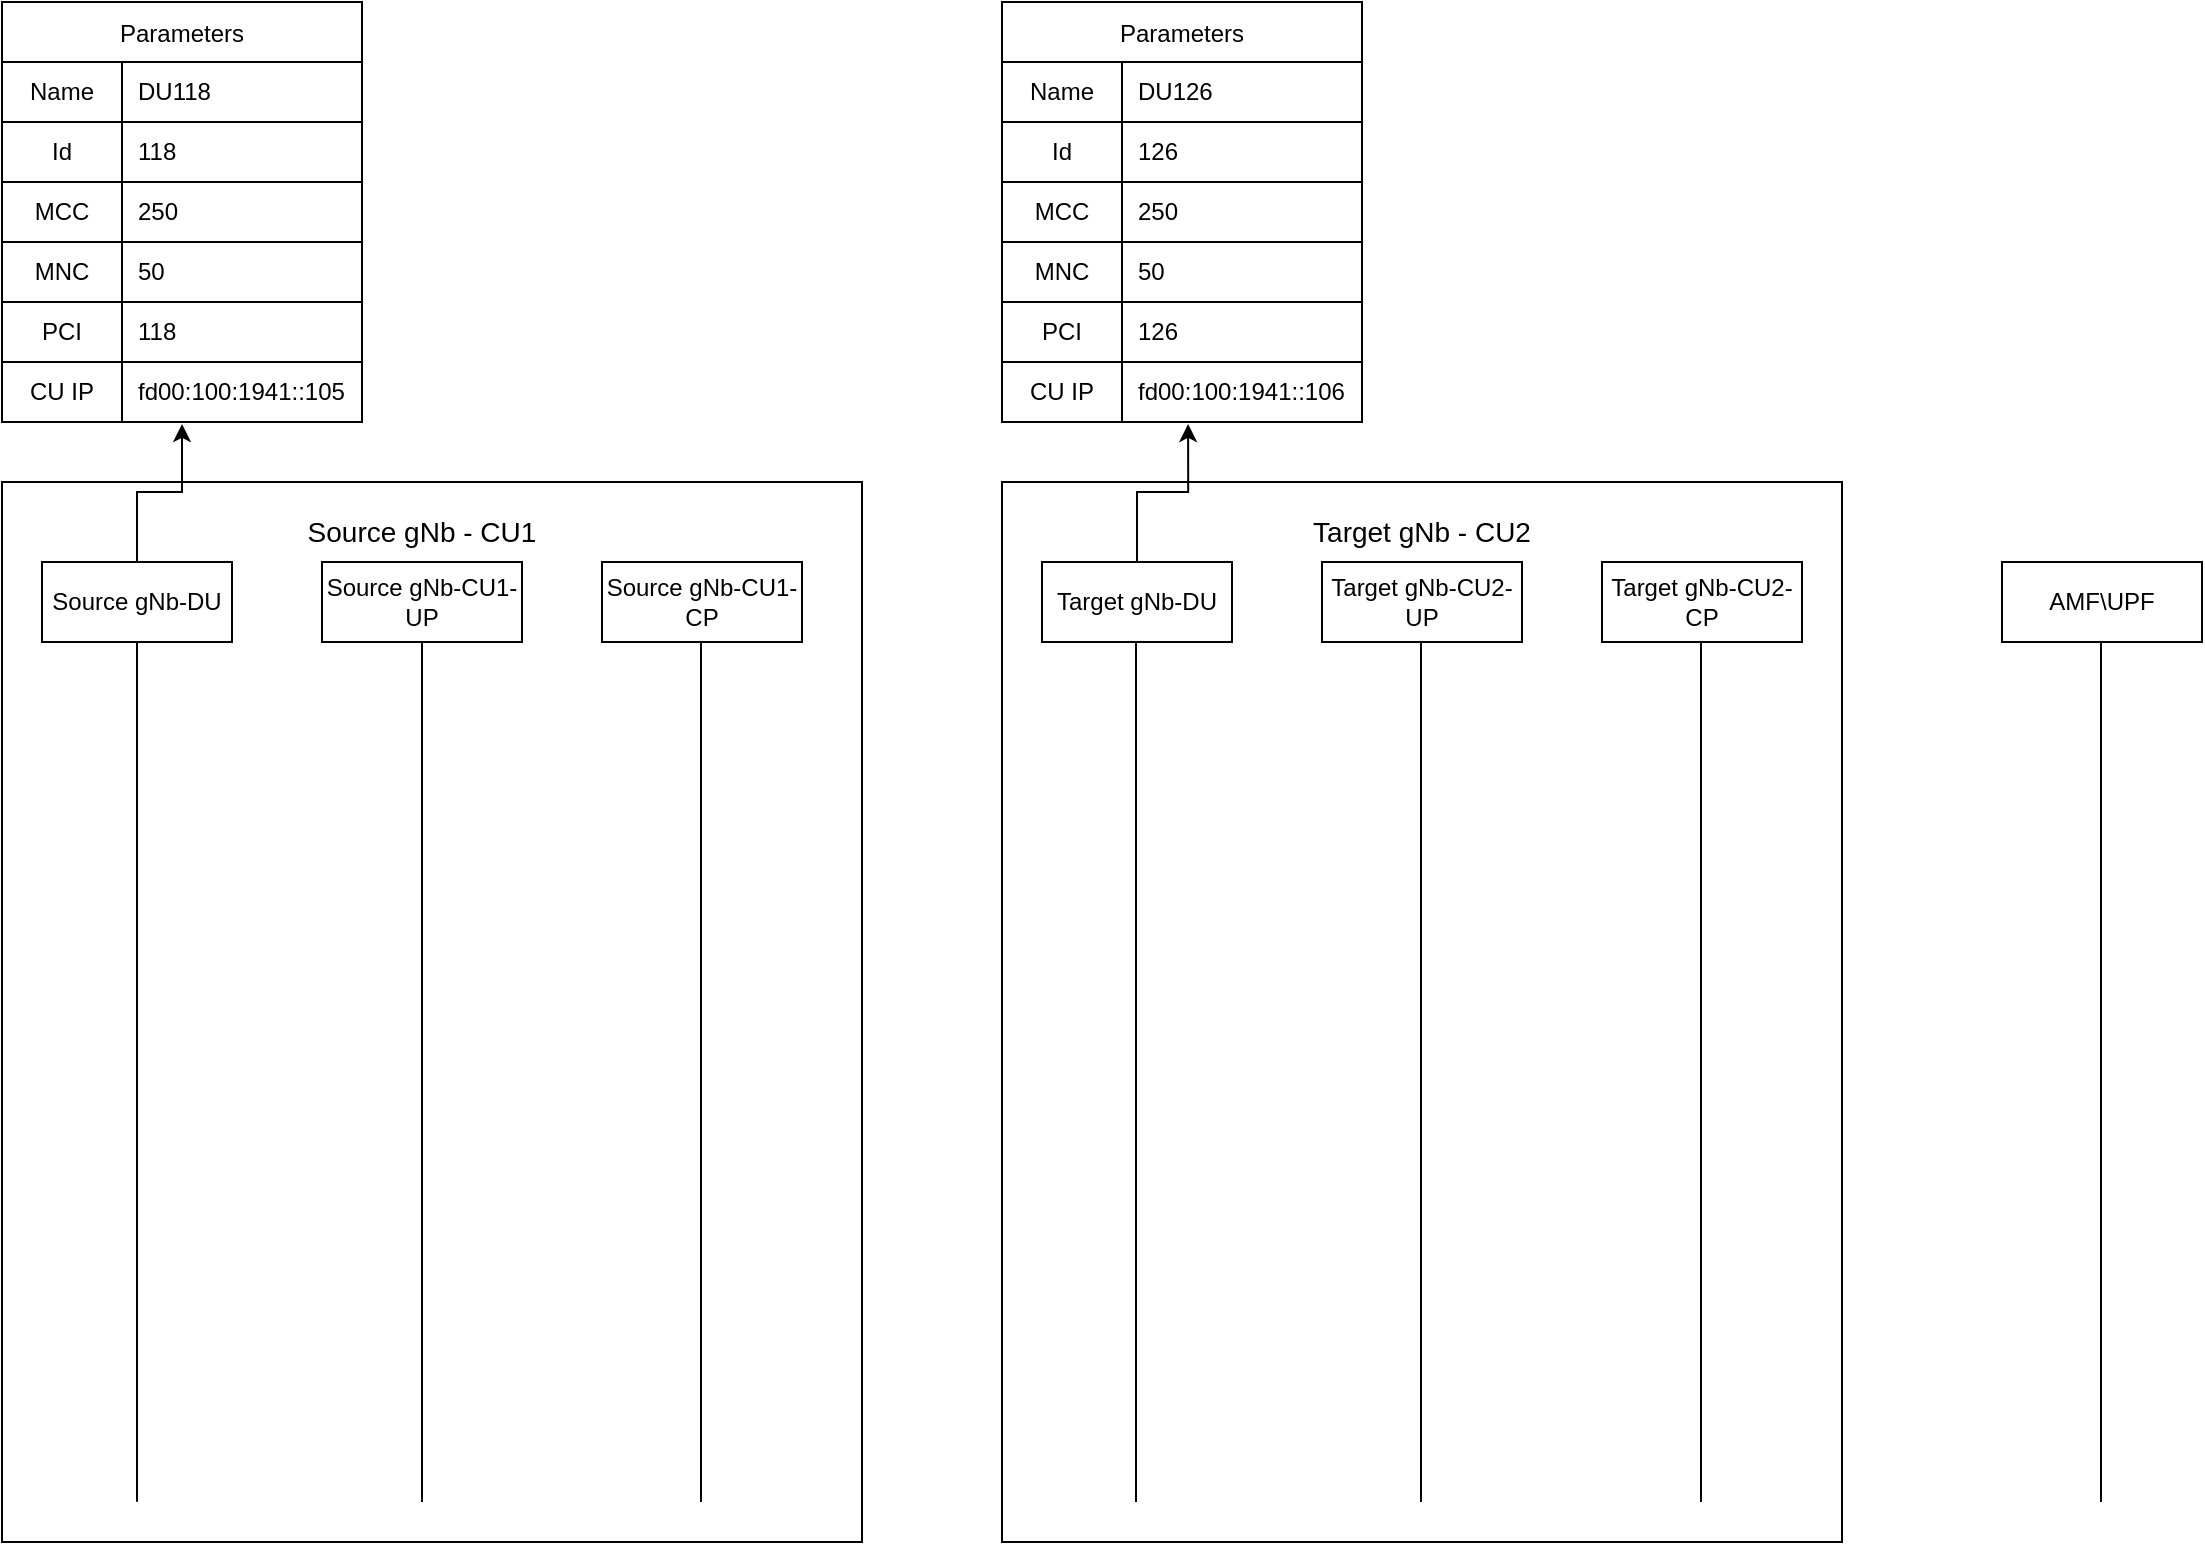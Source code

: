 <mxfile version="21.1.1" type="github">
  <diagram name="Page-1" id="ntlwcirGqWGYWwClvYJs">
    <mxGraphModel dx="1437" dy="1865" grid="1" gridSize="10" guides="1" tooltips="1" connect="1" arrows="1" fold="1" page="1" pageScale="1" pageWidth="827" pageHeight="1169" math="1" shadow="0">
      <root>
        <mxCell id="0" />
        <mxCell id="1" parent="0" />
        <mxCell id="eY2_cheVj6THHlVWZL7n-2" value="" style="rounded=0;whiteSpace=wrap;html=1;fillColor=none;" parent="1" vertex="1">
          <mxGeometry x="40" y="40" width="430" height="530" as="geometry" />
        </mxCell>
        <mxCell id="eY2_cheVj6THHlVWZL7n-3" value="&lt;font style=&quot;font-size: 14px;&quot;&gt;Source gNb - CU1&lt;/font&gt;" style="text;html=1;strokeColor=none;fillColor=none;align=center;verticalAlign=middle;whiteSpace=wrap;rounded=0;" parent="1" vertex="1">
          <mxGeometry x="185" y="50" width="130" height="30" as="geometry" />
        </mxCell>
        <mxCell id="eY2_cheVj6THHlVWZL7n-4" value="" style="rounded=0;whiteSpace=wrap;html=1;fillColor=none;" parent="1" vertex="1">
          <mxGeometry x="540" y="40" width="420" height="530" as="geometry" />
        </mxCell>
        <mxCell id="eY2_cheVj6THHlVWZL7n-5" value="&lt;font style=&quot;font-size: 14px;&quot;&gt;Target gNb - CU2&lt;/font&gt;" style="text;html=1;strokeColor=none;fillColor=none;align=center;verticalAlign=middle;whiteSpace=wrap;rounded=0;" parent="1" vertex="1">
          <mxGeometry x="685" y="50" width="130" height="30" as="geometry" />
        </mxCell>
        <mxCell id="01Hzk-wRed-KmRM_JVlv-35" style="edgeStyle=orthogonalEdgeStyle;rounded=0;orthogonalLoop=1;jettySize=auto;html=1;entryX=0.5;entryY=1.033;entryDx=0;entryDy=0;entryPerimeter=0;" edge="1" parent="1" source="eY2_cheVj6THHlVWZL7n-6" target="01Hzk-wRed-KmRM_JVlv-27">
          <mxGeometry relative="1" as="geometry">
            <mxPoint x="90" y="10" as="targetPoint" />
          </mxGeometry>
        </mxCell>
        <mxCell id="eY2_cheVj6THHlVWZL7n-6" value="Source gNb-DU" style="rounded=0;whiteSpace=wrap;html=1;" parent="1" vertex="1">
          <mxGeometry x="60" y="80" width="95" height="40" as="geometry" />
        </mxCell>
        <mxCell id="eY2_cheVj6THHlVWZL7n-7" value="Source gNb-CU1-UP" style="rounded=0;whiteSpace=wrap;html=1;" parent="1" vertex="1">
          <mxGeometry x="200" y="80" width="100" height="40" as="geometry" />
        </mxCell>
        <mxCell id="eY2_cheVj6THHlVWZL7n-8" value="Source gNb-CU1-CP" style="rounded=0;whiteSpace=wrap;html=1;" parent="1" vertex="1">
          <mxGeometry x="340" y="80" width="100" height="40" as="geometry" />
        </mxCell>
        <mxCell id="01Hzk-wRed-KmRM_JVlv-55" style="edgeStyle=orthogonalEdgeStyle;rounded=0;orthogonalLoop=1;jettySize=auto;html=1;entryX=0.517;entryY=1.033;entryDx=0;entryDy=0;entryPerimeter=0;" edge="1" parent="1" source="eY2_cheVj6THHlVWZL7n-9" target="01Hzk-wRed-KmRM_JVlv-52">
          <mxGeometry relative="1" as="geometry" />
        </mxCell>
        <mxCell id="eY2_cheVj6THHlVWZL7n-9" value="Target gNb-DU" style="rounded=0;whiteSpace=wrap;html=1;" parent="1" vertex="1">
          <mxGeometry x="560" y="80" width="95" height="40" as="geometry" />
        </mxCell>
        <mxCell id="eY2_cheVj6THHlVWZL7n-10" value="Target gNb-CU2-UP" style="rounded=0;whiteSpace=wrap;html=1;" parent="1" vertex="1">
          <mxGeometry x="700" y="80" width="100" height="40" as="geometry" />
        </mxCell>
        <mxCell id="eY2_cheVj6THHlVWZL7n-11" value="Target gNb-CU2-CP" style="rounded=0;whiteSpace=wrap;html=1;" parent="1" vertex="1">
          <mxGeometry x="840" y="80" width="100" height="40" as="geometry" />
        </mxCell>
        <mxCell id="eY2_cheVj6THHlVWZL7n-12" value="AMF\UPF" style="rounded=0;whiteSpace=wrap;html=1;" parent="1" vertex="1">
          <mxGeometry x="1040" y="80" width="100" height="40" as="geometry" />
        </mxCell>
        <mxCell id="eY2_cheVj6THHlVWZL7n-13" value="" style="endArrow=none;html=1;rounded=0;entryX=0.5;entryY=1;entryDx=0;entryDy=0;exitX=0.157;exitY=0.962;exitDx=0;exitDy=0;exitPerimeter=0;" parent="1" source="eY2_cheVj6THHlVWZL7n-2" target="eY2_cheVj6THHlVWZL7n-6" edge="1">
          <mxGeometry width="50" height="50" relative="1" as="geometry">
            <mxPoint x="70" y="210" as="sourcePoint" />
            <mxPoint x="120" y="160" as="targetPoint" />
          </mxGeometry>
        </mxCell>
        <mxCell id="eY2_cheVj6THHlVWZL7n-14" value="" style="endArrow=none;html=1;rounded=0;entryX=0.5;entryY=1;entryDx=0;entryDy=0;exitX=0.157;exitY=0.962;exitDx=0;exitDy=0;exitPerimeter=0;" parent="1" edge="1">
          <mxGeometry width="50" height="50" relative="1" as="geometry">
            <mxPoint x="250" y="550" as="sourcePoint" />
            <mxPoint x="250" y="120" as="targetPoint" />
          </mxGeometry>
        </mxCell>
        <mxCell id="eY2_cheVj6THHlVWZL7n-15" value="" style="endArrow=none;html=1;rounded=0;entryX=0.5;entryY=1;entryDx=0;entryDy=0;exitX=0.157;exitY=0.962;exitDx=0;exitDy=0;exitPerimeter=0;" parent="1" edge="1">
          <mxGeometry width="50" height="50" relative="1" as="geometry">
            <mxPoint x="389.5" y="550" as="sourcePoint" />
            <mxPoint x="389.5" y="120" as="targetPoint" />
          </mxGeometry>
        </mxCell>
        <mxCell id="eY2_cheVj6THHlVWZL7n-16" value="" style="endArrow=none;html=1;rounded=0;entryX=0.5;entryY=1;entryDx=0;entryDy=0;exitX=0.157;exitY=0.962;exitDx=0;exitDy=0;exitPerimeter=0;" parent="1" edge="1">
          <mxGeometry width="50" height="50" relative="1" as="geometry">
            <mxPoint x="607" y="550" as="sourcePoint" />
            <mxPoint x="607" y="120" as="targetPoint" />
          </mxGeometry>
        </mxCell>
        <mxCell id="eY2_cheVj6THHlVWZL7n-17" value="" style="endArrow=none;html=1;rounded=0;entryX=0.5;entryY=1;entryDx=0;entryDy=0;exitX=0.157;exitY=0.962;exitDx=0;exitDy=0;exitPerimeter=0;" parent="1" edge="1">
          <mxGeometry width="50" height="50" relative="1" as="geometry">
            <mxPoint x="749.5" y="550" as="sourcePoint" />
            <mxPoint x="749.5" y="120" as="targetPoint" />
          </mxGeometry>
        </mxCell>
        <mxCell id="eY2_cheVj6THHlVWZL7n-18" value="" style="endArrow=none;html=1;rounded=0;entryX=0.5;entryY=1;entryDx=0;entryDy=0;exitX=0.157;exitY=0.962;exitDx=0;exitDy=0;exitPerimeter=0;" parent="1" edge="1">
          <mxGeometry width="50" height="50" relative="1" as="geometry">
            <mxPoint x="889.5" y="550" as="sourcePoint" />
            <mxPoint x="889.5" y="120" as="targetPoint" />
          </mxGeometry>
        </mxCell>
        <mxCell id="eY2_cheVj6THHlVWZL7n-19" value="" style="endArrow=none;html=1;rounded=0;entryX=0.5;entryY=1;entryDx=0;entryDy=0;exitX=0.157;exitY=0.962;exitDx=0;exitDy=0;exitPerimeter=0;" parent="1" edge="1">
          <mxGeometry width="50" height="50" relative="1" as="geometry">
            <mxPoint x="1089.5" y="550" as="sourcePoint" />
            <mxPoint x="1089.5" y="120" as="targetPoint" />
          </mxGeometry>
        </mxCell>
        <mxCell id="01Hzk-wRed-KmRM_JVlv-11" value="Parameters" style="shape=table;startSize=30;container=1;collapsible=0;childLayout=tableLayout;fixedRows=1;rowLines=0;fontStyle=0;strokeColor=default;fontSize=12;labelBorderColor=none;" vertex="1" parent="1">
          <mxGeometry x="40" y="-200" width="180" height="210" as="geometry" />
        </mxCell>
        <mxCell id="01Hzk-wRed-KmRM_JVlv-12" value="" style="shape=tableRow;horizontal=0;startSize=0;swimlaneHead=0;swimlaneBody=0;top=0;left=0;bottom=0;right=0;collapsible=0;dropTarget=0;fillColor=none;points=[[0,0.5],[1,0.5]];portConstraint=eastwest;strokeColor=inherit;fontSize=12;" vertex="1" parent="01Hzk-wRed-KmRM_JVlv-11">
          <mxGeometry y="30" width="180" height="30" as="geometry" />
        </mxCell>
        <mxCell id="01Hzk-wRed-KmRM_JVlv-13" value="Name" style="shape=partialRectangle;html=1;whiteSpace=wrap;connectable=0;fillColor=none;top=0;left=0;bottom=0;right=0;overflow=hidden;pointerEvents=1;strokeColor=inherit;fontSize=12;" vertex="1" parent="01Hzk-wRed-KmRM_JVlv-12">
          <mxGeometry width="60" height="30" as="geometry">
            <mxRectangle width="60" height="30" as="alternateBounds" />
          </mxGeometry>
        </mxCell>
        <mxCell id="01Hzk-wRed-KmRM_JVlv-14" value="DU118" style="shape=partialRectangle;html=1;whiteSpace=wrap;connectable=0;fillColor=none;top=0;left=0;bottom=0;right=0;align=left;spacingLeft=6;overflow=hidden;strokeColor=inherit;fontSize=12;" vertex="1" parent="01Hzk-wRed-KmRM_JVlv-12">
          <mxGeometry x="60" width="120" height="30" as="geometry">
            <mxRectangle width="120" height="30" as="alternateBounds" />
          </mxGeometry>
        </mxCell>
        <mxCell id="01Hzk-wRed-KmRM_JVlv-15" value="" style="shape=tableRow;horizontal=0;startSize=0;swimlaneHead=0;swimlaneBody=0;top=0;left=0;bottom=0;right=0;collapsible=0;dropTarget=0;fillColor=none;points=[[0,0.5],[1,0.5]];portConstraint=eastwest;strokeColor=inherit;fontSize=12;" vertex="1" parent="01Hzk-wRed-KmRM_JVlv-11">
          <mxGeometry y="60" width="180" height="30" as="geometry" />
        </mxCell>
        <mxCell id="01Hzk-wRed-KmRM_JVlv-16" value="Id" style="shape=partialRectangle;html=1;whiteSpace=wrap;connectable=0;fillColor=none;top=1;left=0;bottom=1;right=0;overflow=hidden;strokeColor=inherit;fontSize=12;labelBorderColor=none;shadow=0;" vertex="1" parent="01Hzk-wRed-KmRM_JVlv-15">
          <mxGeometry width="60" height="30" as="geometry">
            <mxRectangle width="60" height="30" as="alternateBounds" />
          </mxGeometry>
        </mxCell>
        <mxCell id="01Hzk-wRed-KmRM_JVlv-17" value="118" style="shape=partialRectangle;html=1;whiteSpace=wrap;connectable=0;fillColor=none;top=1;left=0;bottom=1;right=0;align=left;spacingLeft=6;overflow=hidden;strokeColor=inherit;fontSize=12;" vertex="1" parent="01Hzk-wRed-KmRM_JVlv-15">
          <mxGeometry x="60" width="120" height="30" as="geometry">
            <mxRectangle width="120" height="30" as="alternateBounds" />
          </mxGeometry>
        </mxCell>
        <mxCell id="01Hzk-wRed-KmRM_JVlv-18" value="" style="shape=tableRow;horizontal=0;startSize=0;swimlaneHead=0;swimlaneBody=0;top=0;left=0;bottom=0;right=0;collapsible=0;dropTarget=0;fillColor=none;points=[[0,0.5],[1,0.5]];portConstraint=eastwest;strokeColor=inherit;fontSize=12;" vertex="1" parent="01Hzk-wRed-KmRM_JVlv-11">
          <mxGeometry y="90" width="180" height="30" as="geometry" />
        </mxCell>
        <mxCell id="01Hzk-wRed-KmRM_JVlv-19" value="MCC" style="shape=partialRectangle;html=1;whiteSpace=wrap;connectable=0;fillColor=none;top=0;left=0;bottom=1;right=0;overflow=hidden;strokeColor=inherit;fontSize=12;" vertex="1" parent="01Hzk-wRed-KmRM_JVlv-18">
          <mxGeometry width="60" height="30" as="geometry">
            <mxRectangle width="60" height="30" as="alternateBounds" />
          </mxGeometry>
        </mxCell>
        <mxCell id="01Hzk-wRed-KmRM_JVlv-20" value="250" style="shape=partialRectangle;html=1;whiteSpace=wrap;connectable=0;fillColor=none;top=0;left=0;bottom=1;right=0;align=left;spacingLeft=6;overflow=hidden;strokeColor=inherit;fontSize=12;" vertex="1" parent="01Hzk-wRed-KmRM_JVlv-18">
          <mxGeometry x="60" width="120" height="30" as="geometry">
            <mxRectangle width="120" height="30" as="alternateBounds" />
          </mxGeometry>
        </mxCell>
        <mxCell id="01Hzk-wRed-KmRM_JVlv-21" style="shape=tableRow;horizontal=0;startSize=0;swimlaneHead=0;swimlaneBody=0;top=0;left=0;bottom=0;right=0;collapsible=0;dropTarget=0;fillColor=none;points=[[0,0.5],[1,0.5]];portConstraint=eastwest;strokeColor=inherit;fontSize=12;" vertex="1" parent="01Hzk-wRed-KmRM_JVlv-11">
          <mxGeometry y="120" width="180" height="30" as="geometry" />
        </mxCell>
        <mxCell id="01Hzk-wRed-KmRM_JVlv-22" value="MNC" style="shape=partialRectangle;html=1;whiteSpace=wrap;connectable=0;fillColor=none;top=0;left=0;bottom=1;right=0;overflow=hidden;strokeColor=inherit;fontSize=12;" vertex="1" parent="01Hzk-wRed-KmRM_JVlv-21">
          <mxGeometry width="60" height="30" as="geometry">
            <mxRectangle width="60" height="30" as="alternateBounds" />
          </mxGeometry>
        </mxCell>
        <mxCell id="01Hzk-wRed-KmRM_JVlv-23" value="50" style="shape=partialRectangle;html=1;whiteSpace=wrap;connectable=0;fillColor=none;top=0;left=0;bottom=1;right=0;align=left;spacingLeft=6;overflow=hidden;strokeColor=inherit;fontSize=12;" vertex="1" parent="01Hzk-wRed-KmRM_JVlv-21">
          <mxGeometry x="60" width="120" height="30" as="geometry">
            <mxRectangle width="120" height="30" as="alternateBounds" />
          </mxGeometry>
        </mxCell>
        <mxCell id="01Hzk-wRed-KmRM_JVlv-24" style="shape=tableRow;horizontal=0;startSize=0;swimlaneHead=0;swimlaneBody=0;top=0;left=0;bottom=0;right=0;collapsible=0;dropTarget=0;fillColor=none;points=[[0,0.5],[1,0.5]];portConstraint=eastwest;strokeColor=inherit;fontSize=12;" vertex="1" parent="01Hzk-wRed-KmRM_JVlv-11">
          <mxGeometry y="150" width="180" height="30" as="geometry" />
        </mxCell>
        <mxCell id="01Hzk-wRed-KmRM_JVlv-25" value="PCI" style="shape=partialRectangle;html=1;whiteSpace=wrap;connectable=0;fillColor=none;top=0;left=0;bottom=1;right=0;overflow=hidden;strokeColor=inherit;fontSize=12;" vertex="1" parent="01Hzk-wRed-KmRM_JVlv-24">
          <mxGeometry width="60" height="30" as="geometry">
            <mxRectangle width="60" height="30" as="alternateBounds" />
          </mxGeometry>
        </mxCell>
        <mxCell id="01Hzk-wRed-KmRM_JVlv-26" value="118" style="shape=partialRectangle;html=1;whiteSpace=wrap;connectable=0;fillColor=none;top=0;left=0;bottom=1;right=0;align=left;spacingLeft=6;overflow=hidden;strokeColor=inherit;fontSize=12;" vertex="1" parent="01Hzk-wRed-KmRM_JVlv-24">
          <mxGeometry x="60" width="120" height="30" as="geometry">
            <mxRectangle width="120" height="30" as="alternateBounds" />
          </mxGeometry>
        </mxCell>
        <mxCell id="01Hzk-wRed-KmRM_JVlv-27" style="shape=tableRow;horizontal=0;startSize=0;swimlaneHead=0;swimlaneBody=0;top=0;left=0;bottom=0;right=0;collapsible=0;dropTarget=0;fillColor=none;points=[[0,0.5],[1,0.5]];portConstraint=eastwest;strokeColor=inherit;fontSize=12;" vertex="1" parent="01Hzk-wRed-KmRM_JVlv-11">
          <mxGeometry y="180" width="180" height="30" as="geometry" />
        </mxCell>
        <mxCell id="01Hzk-wRed-KmRM_JVlv-28" value="CU IP" style="shape=partialRectangle;html=1;whiteSpace=wrap;connectable=0;fillColor=none;top=0;left=0;bottom=1;right=0;overflow=hidden;strokeColor=inherit;fontSize=12;" vertex="1" parent="01Hzk-wRed-KmRM_JVlv-27">
          <mxGeometry width="60" height="30" as="geometry">
            <mxRectangle width="60" height="30" as="alternateBounds" />
          </mxGeometry>
        </mxCell>
        <mxCell id="01Hzk-wRed-KmRM_JVlv-29" value="fd00:100:1941::105" style="shape=partialRectangle;html=1;whiteSpace=wrap;connectable=0;fillColor=none;top=0;left=0;bottom=0;right=0;align=left;spacingLeft=6;overflow=hidden;strokeColor=inherit;fontSize=12;" vertex="1" parent="01Hzk-wRed-KmRM_JVlv-27">
          <mxGeometry x="60" width="120" height="30" as="geometry">
            <mxRectangle width="120" height="30" as="alternateBounds" />
          </mxGeometry>
        </mxCell>
        <mxCell id="01Hzk-wRed-KmRM_JVlv-36" value="Parameters" style="shape=table;startSize=30;container=1;collapsible=0;childLayout=tableLayout;fixedRows=1;rowLines=0;fontStyle=0;strokeColor=default;fontSize=12;labelBorderColor=none;" vertex="1" parent="1">
          <mxGeometry x="540" y="-200" width="180" height="210" as="geometry" />
        </mxCell>
        <mxCell id="01Hzk-wRed-KmRM_JVlv-37" value="" style="shape=tableRow;horizontal=0;startSize=0;swimlaneHead=0;swimlaneBody=0;top=0;left=0;bottom=0;right=0;collapsible=0;dropTarget=0;fillColor=none;points=[[0,0.5],[1,0.5]];portConstraint=eastwest;strokeColor=inherit;fontSize=12;" vertex="1" parent="01Hzk-wRed-KmRM_JVlv-36">
          <mxGeometry y="30" width="180" height="30" as="geometry" />
        </mxCell>
        <mxCell id="01Hzk-wRed-KmRM_JVlv-38" value="Name" style="shape=partialRectangle;html=1;whiteSpace=wrap;connectable=0;fillColor=none;top=0;left=0;bottom=0;right=0;overflow=hidden;pointerEvents=1;strokeColor=inherit;fontSize=12;" vertex="1" parent="01Hzk-wRed-KmRM_JVlv-37">
          <mxGeometry width="60" height="30" as="geometry">
            <mxRectangle width="60" height="30" as="alternateBounds" />
          </mxGeometry>
        </mxCell>
        <mxCell id="01Hzk-wRed-KmRM_JVlv-39" value="DU126" style="shape=partialRectangle;html=1;whiteSpace=wrap;connectable=0;fillColor=none;top=0;left=0;bottom=0;right=0;align=left;spacingLeft=6;overflow=hidden;strokeColor=inherit;fontSize=12;" vertex="1" parent="01Hzk-wRed-KmRM_JVlv-37">
          <mxGeometry x="60" width="120" height="30" as="geometry">
            <mxRectangle width="120" height="30" as="alternateBounds" />
          </mxGeometry>
        </mxCell>
        <mxCell id="01Hzk-wRed-KmRM_JVlv-40" value="" style="shape=tableRow;horizontal=0;startSize=0;swimlaneHead=0;swimlaneBody=0;top=0;left=0;bottom=0;right=0;collapsible=0;dropTarget=0;fillColor=none;points=[[0,0.5],[1,0.5]];portConstraint=eastwest;strokeColor=inherit;fontSize=12;" vertex="1" parent="01Hzk-wRed-KmRM_JVlv-36">
          <mxGeometry y="60" width="180" height="30" as="geometry" />
        </mxCell>
        <mxCell id="01Hzk-wRed-KmRM_JVlv-41" value="Id" style="shape=partialRectangle;html=1;whiteSpace=wrap;connectable=0;fillColor=none;top=1;left=0;bottom=1;right=0;overflow=hidden;strokeColor=inherit;fontSize=12;labelBorderColor=none;shadow=0;" vertex="1" parent="01Hzk-wRed-KmRM_JVlv-40">
          <mxGeometry width="60" height="30" as="geometry">
            <mxRectangle width="60" height="30" as="alternateBounds" />
          </mxGeometry>
        </mxCell>
        <mxCell id="01Hzk-wRed-KmRM_JVlv-42" value="126" style="shape=partialRectangle;html=1;whiteSpace=wrap;connectable=0;fillColor=none;top=1;left=0;bottom=1;right=0;align=left;spacingLeft=6;overflow=hidden;strokeColor=inherit;fontSize=12;" vertex="1" parent="01Hzk-wRed-KmRM_JVlv-40">
          <mxGeometry x="60" width="120" height="30" as="geometry">
            <mxRectangle width="120" height="30" as="alternateBounds" />
          </mxGeometry>
        </mxCell>
        <mxCell id="01Hzk-wRed-KmRM_JVlv-43" value="" style="shape=tableRow;horizontal=0;startSize=0;swimlaneHead=0;swimlaneBody=0;top=0;left=0;bottom=0;right=0;collapsible=0;dropTarget=0;fillColor=none;points=[[0,0.5],[1,0.5]];portConstraint=eastwest;strokeColor=inherit;fontSize=12;" vertex="1" parent="01Hzk-wRed-KmRM_JVlv-36">
          <mxGeometry y="90" width="180" height="30" as="geometry" />
        </mxCell>
        <mxCell id="01Hzk-wRed-KmRM_JVlv-44" value="MCC" style="shape=partialRectangle;html=1;whiteSpace=wrap;connectable=0;fillColor=none;top=0;left=0;bottom=1;right=0;overflow=hidden;strokeColor=inherit;fontSize=12;" vertex="1" parent="01Hzk-wRed-KmRM_JVlv-43">
          <mxGeometry width="60" height="30" as="geometry">
            <mxRectangle width="60" height="30" as="alternateBounds" />
          </mxGeometry>
        </mxCell>
        <mxCell id="01Hzk-wRed-KmRM_JVlv-45" value="250" style="shape=partialRectangle;html=1;whiteSpace=wrap;connectable=0;fillColor=none;top=0;left=0;bottom=1;right=0;align=left;spacingLeft=6;overflow=hidden;strokeColor=inherit;fontSize=12;" vertex="1" parent="01Hzk-wRed-KmRM_JVlv-43">
          <mxGeometry x="60" width="120" height="30" as="geometry">
            <mxRectangle width="120" height="30" as="alternateBounds" />
          </mxGeometry>
        </mxCell>
        <mxCell id="01Hzk-wRed-KmRM_JVlv-46" style="shape=tableRow;horizontal=0;startSize=0;swimlaneHead=0;swimlaneBody=0;top=0;left=0;bottom=0;right=0;collapsible=0;dropTarget=0;fillColor=none;points=[[0,0.5],[1,0.5]];portConstraint=eastwest;strokeColor=inherit;fontSize=12;" vertex="1" parent="01Hzk-wRed-KmRM_JVlv-36">
          <mxGeometry y="120" width="180" height="30" as="geometry" />
        </mxCell>
        <mxCell id="01Hzk-wRed-KmRM_JVlv-47" value="MNC" style="shape=partialRectangle;html=1;whiteSpace=wrap;connectable=0;fillColor=none;top=0;left=0;bottom=1;right=0;overflow=hidden;strokeColor=inherit;fontSize=12;" vertex="1" parent="01Hzk-wRed-KmRM_JVlv-46">
          <mxGeometry width="60" height="30" as="geometry">
            <mxRectangle width="60" height="30" as="alternateBounds" />
          </mxGeometry>
        </mxCell>
        <mxCell id="01Hzk-wRed-KmRM_JVlv-48" value="50" style="shape=partialRectangle;html=1;whiteSpace=wrap;connectable=0;fillColor=none;top=0;left=0;bottom=1;right=0;align=left;spacingLeft=6;overflow=hidden;strokeColor=inherit;fontSize=12;" vertex="1" parent="01Hzk-wRed-KmRM_JVlv-46">
          <mxGeometry x="60" width="120" height="30" as="geometry">
            <mxRectangle width="120" height="30" as="alternateBounds" />
          </mxGeometry>
        </mxCell>
        <mxCell id="01Hzk-wRed-KmRM_JVlv-49" style="shape=tableRow;horizontal=0;startSize=0;swimlaneHead=0;swimlaneBody=0;top=0;left=0;bottom=0;right=0;collapsible=0;dropTarget=0;fillColor=none;points=[[0,0.5],[1,0.5]];portConstraint=eastwest;strokeColor=inherit;fontSize=12;" vertex="1" parent="01Hzk-wRed-KmRM_JVlv-36">
          <mxGeometry y="150" width="180" height="30" as="geometry" />
        </mxCell>
        <mxCell id="01Hzk-wRed-KmRM_JVlv-50" value="PCI" style="shape=partialRectangle;html=1;whiteSpace=wrap;connectable=0;fillColor=none;top=0;left=0;bottom=1;right=0;overflow=hidden;strokeColor=inherit;fontSize=12;" vertex="1" parent="01Hzk-wRed-KmRM_JVlv-49">
          <mxGeometry width="60" height="30" as="geometry">
            <mxRectangle width="60" height="30" as="alternateBounds" />
          </mxGeometry>
        </mxCell>
        <mxCell id="01Hzk-wRed-KmRM_JVlv-51" value="126" style="shape=partialRectangle;html=1;whiteSpace=wrap;connectable=0;fillColor=none;top=0;left=0;bottom=1;right=0;align=left;spacingLeft=6;overflow=hidden;strokeColor=inherit;fontSize=12;" vertex="1" parent="01Hzk-wRed-KmRM_JVlv-49">
          <mxGeometry x="60" width="120" height="30" as="geometry">
            <mxRectangle width="120" height="30" as="alternateBounds" />
          </mxGeometry>
        </mxCell>
        <mxCell id="01Hzk-wRed-KmRM_JVlv-52" style="shape=tableRow;horizontal=0;startSize=0;swimlaneHead=0;swimlaneBody=0;top=0;left=0;bottom=0;right=0;collapsible=0;dropTarget=0;fillColor=none;points=[[0,0.5],[1,0.5]];portConstraint=eastwest;strokeColor=inherit;fontSize=12;" vertex="1" parent="01Hzk-wRed-KmRM_JVlv-36">
          <mxGeometry y="180" width="180" height="30" as="geometry" />
        </mxCell>
        <mxCell id="01Hzk-wRed-KmRM_JVlv-53" value="CU IP" style="shape=partialRectangle;html=1;whiteSpace=wrap;connectable=0;fillColor=none;top=0;left=0;bottom=1;right=0;overflow=hidden;strokeColor=inherit;fontSize=12;" vertex="1" parent="01Hzk-wRed-KmRM_JVlv-52">
          <mxGeometry width="60" height="30" as="geometry">
            <mxRectangle width="60" height="30" as="alternateBounds" />
          </mxGeometry>
        </mxCell>
        <mxCell id="01Hzk-wRed-KmRM_JVlv-54" value="fd00:100:1941::106" style="shape=partialRectangle;html=1;whiteSpace=wrap;connectable=0;fillColor=none;top=0;left=0;bottom=0;right=0;align=left;spacingLeft=6;overflow=hidden;strokeColor=inherit;fontSize=12;" vertex="1" parent="01Hzk-wRed-KmRM_JVlv-52">
          <mxGeometry x="60" width="120" height="30" as="geometry">
            <mxRectangle width="120" height="30" as="alternateBounds" />
          </mxGeometry>
        </mxCell>
      </root>
    </mxGraphModel>
  </diagram>
</mxfile>
